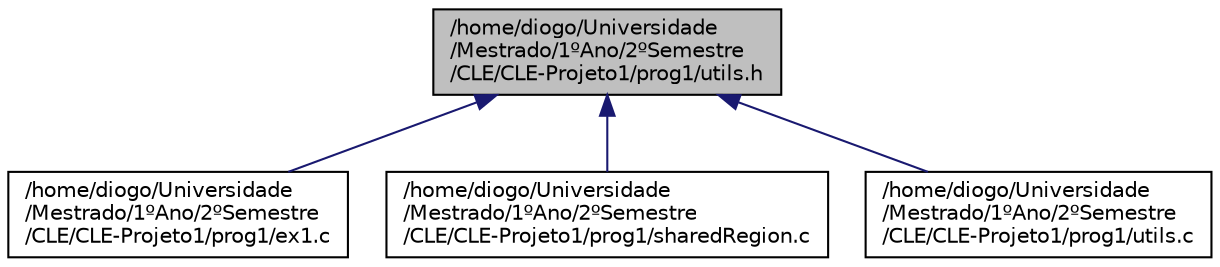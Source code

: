 digraph "/home/diogo/Universidade/Mestrado/1ºAno/2ºSemestre/CLE/CLE-Projeto1/prog1/utils.h"
{
 // LATEX_PDF_SIZE
  edge [fontname="Helvetica",fontsize="10",labelfontname="Helvetica",labelfontsize="10"];
  node [fontname="Helvetica",fontsize="10",shape=record];
  Node1 [label="/home/diogo/Universidade\l/Mestrado/1ºAno/2ºSemestre\l/CLE/CLE-Projeto1/prog1/utils.h",height=0.2,width=0.4,color="black", fillcolor="grey75", style="filled", fontcolor="black",tooltip="Problem name: Portuguese Text processing."];
  Node1 -> Node2 [dir="back",color="midnightblue",fontsize="10",style="solid",fontname="Helvetica"];
  Node2 [label="/home/diogo/Universidade\l/Mestrado/1ºAno/2ºSemestre\l/CLE/CLE-Projeto1/prog1/ex1.c",height=0.2,width=0.4,color="black", fillcolor="white", style="filled",URL="$ex1_8c.html",tooltip="Problem name: Portuguese Text processing."];
  Node1 -> Node3 [dir="back",color="midnightblue",fontsize="10",style="solid",fontname="Helvetica"];
  Node3 [label="/home/diogo/Universidade\l/Mestrado/1ºAno/2ºSemestre\l/CLE/CLE-Projeto1/prog1/sharedRegion.c",height=0.2,width=0.4,color="black", fillcolor="white", style="filled",URL="$sharedRegion_8c.html",tooltip="Problem name: Portuguese Text processing."];
  Node1 -> Node4 [dir="back",color="midnightblue",fontsize="10",style="solid",fontname="Helvetica"];
  Node4 [label="/home/diogo/Universidade\l/Mestrado/1ºAno/2ºSemestre\l/CLE/CLE-Projeto1/prog1/utils.c",height=0.2,width=0.4,color="black", fillcolor="white", style="filled",URL="$utils_8c.html",tooltip="Problem name: Portuguese Text processing."];
}
